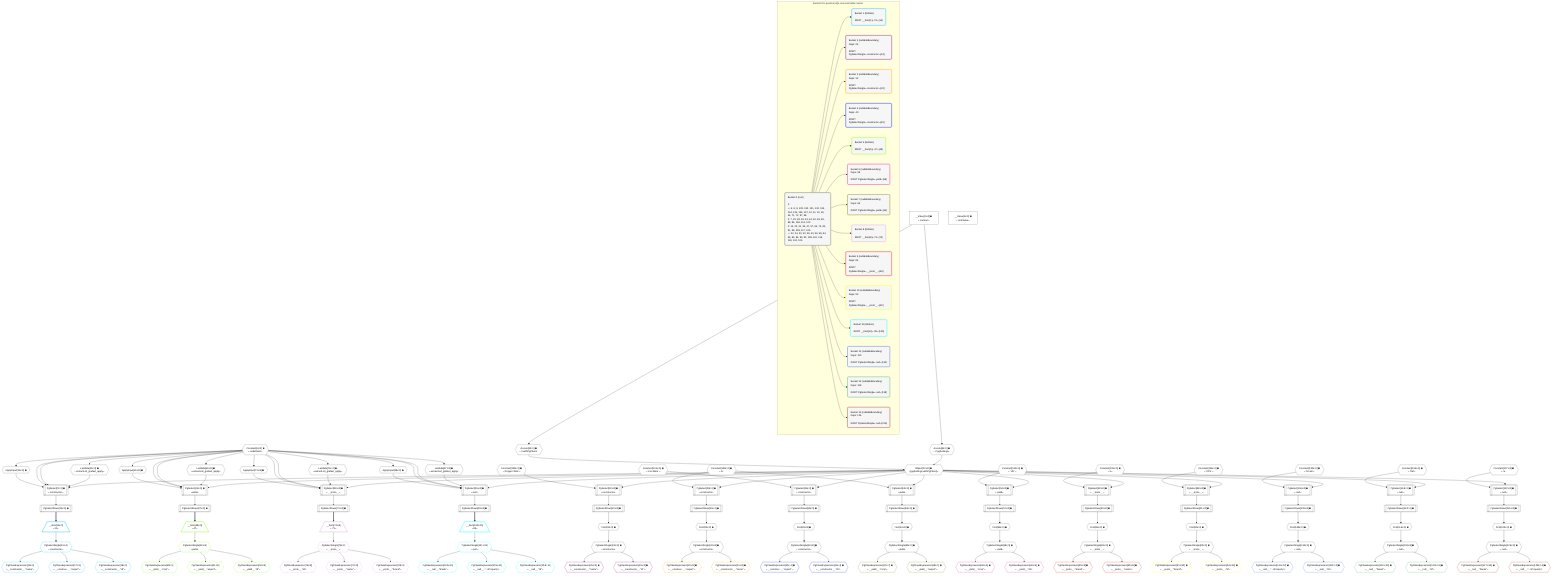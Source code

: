%%{init: {'themeVariables': { 'fontSize': '12px'}}}%%
graph TD
    classDef path fill:#eee,stroke:#000,color:#000
    classDef plan fill:#fff,stroke-width:1px,color:#000
    classDef itemplan fill:#fff,stroke-width:2px,color:#000
    classDef unbatchedplan fill:#dff,stroke-width:1px,color:#000
    classDef sideeffectplan fill:#fcc,stroke-width:2px,color:#000
    classDef bucket fill:#f6f6f6,color:#000,stroke-width:2px,text-align:left


    %% plan dependencies
    PgSelect7[["PgSelect[7∈0] ➊<br />ᐸconstructorᐳ"]]:::plan
    Object10{{"Object[10∈0] ➊<br />ᐸ{pgSettings,withPgClient}ᐳ"}}:::plan
    Lambda11{{"Lambda[11∈0] ➊<br />ᐸextractList_grafast_applyᐳ"}}:::plan
    Constant6{{"Constant[6∈0] ➊<br />ᐸundefinedᐳ"}}:::plan
    ApplyInput12{{"ApplyInput[12∈0] ➊"}}:::plan
    Object10 & Lambda11 & Constant6 & Constant6 & ApplyInput12 --> PgSelect7
    PgSelect43[["PgSelect[43∈0] ➊<br />ᐸyieldᐳ"]]:::plan
    Lambda45{{"Lambda[45∈0] ➊<br />ᐸextractList_grafast_applyᐳ"}}:::plan
    ApplyInput46{{"ApplyInput[46∈0] ➊"}}:::plan
    Object10 & Lambda45 & Constant6 & Constant6 & ApplyInput46 --> PgSelect43
    PgSelect69[["PgSelect[69∈0] ➊<br />ᐸ__proto__ᐳ"]]:::plan
    Lambda71{{"Lambda[71∈0] ➊<br />ᐸextractList_grafast_applyᐳ"}}:::plan
    ApplyInput72{{"ApplyInput[72∈0] ➊"}}:::plan
    Object10 & Lambda71 & Constant6 & Constant6 & ApplyInput72 --> PgSelect69
    PgSelect95[["PgSelect[95∈0] ➊<br />ᐸnullᐳ"]]:::plan
    Lambda97{{"Lambda[97∈0] ➊<br />ᐸextractList_grafast_applyᐳ"}}:::plan
    ApplyInput98{{"ApplyInput[98∈0] ➊"}}:::plan
    Object10 & Lambda97 & Constant6 & Constant6 & ApplyInput98 --> PgSelect95
    Access8{{"Access[8∈0] ➊<br />ᐸ2.pgSettingsᐳ"}}:::plan
    Access9{{"Access[9∈0] ➊<br />ᐸ2.withPgClientᐳ"}}:::plan
    Access8 & Access9 --> Object10
    PgSelect20[["PgSelect[20∈0] ➊<br />ᐸconstructorᐳ"]]:::plan
    Constant129{{"Constant[129∈0] ➊<br />ᐸ'Copper Wire'ᐳ"}}:::plan
    Object10 & Constant129 --> PgSelect20
    PgSelect28[["PgSelect[28∈0] ➊<br />ᐸconstructorᐳ"]]:::plan
    Constant130{{"Constant[130∈0] ➊<br />ᐸ2ᐳ"}}:::plan
    Object10 & Constant130 --> PgSelect28
    PgSelect36[["PgSelect[36∈0] ➊<br />ᐸconstructorᐳ"]]:::plan
    Constant131{{"Constant[131∈0] ➊<br />ᐸ'Iron Mine'ᐳ"}}:::plan
    Object10 & Constant131 --> PgSelect36
    PgSelect54[["PgSelect[54∈0] ➊<br />ᐸyieldᐳ"]]:::plan
    Constant132{{"Constant[132∈0] ➊<br />ᐸ'UK'ᐳ"}}:::plan
    Object10 & Constant132 --> PgSelect54
    PgSelect62[["PgSelect[62∈0] ➊<br />ᐸyieldᐳ"]]:::plan
    Object10 & Constant130 --> PgSelect62
    PgSelect80[["PgSelect[80∈0] ➊<br />ᐸ__proto__ᐳ"]]:::plan
    Constant133{{"Constant[133∈0] ➊<br />ᐸ1ᐳ"}}:::plan
    Object10 & Constant133 --> PgSelect80
    PgSelect88[["PgSelect[88∈0] ➊<br />ᐸ__proto__ᐳ"]]:::plan
    Constant134{{"Constant[134∈0] ➊<br />ᐸ'VCS'ᐳ"}}:::plan
    Object10 & Constant134 --> PgSelect88
    PgSelect106[["PgSelect[106∈0] ➊<br />ᐸnullᐳ"]]:::plan
    Constant135{{"Constant[135∈0] ➊<br />ᐸ'10 am'ᐳ"}}:::plan
    Object10 & Constant135 --> PgSelect106
    PgSelect114[["PgSelect[114∈0] ➊<br />ᐸnullᐳ"]]:::plan
    Constant136{{"Constant[136∈0] ➊<br />ᐸ'flat'ᐳ"}}:::plan
    Object10 & Constant136 --> PgSelect114
    PgSelect122[["PgSelect[122∈0] ➊<br />ᐸnullᐳ"]]:::plan
    Constant137{{"Constant[137∈0] ➊<br />ᐸ3ᐳ"}}:::plan
    Object10 & Constant137 --> PgSelect122
    __Value2["__Value[2∈0] ➊<br />ᐸcontextᐳ"]:::plan
    __Value2 --> Access8
    __Value2 --> Access9
    Constant6 --> Lambda11
    Constant6 --> ApplyInput12
    PgSelectRows13[["PgSelectRows[13∈0] ➊"]]:::plan
    PgSelect7 --> PgSelectRows13
    First22{{"First[22∈0] ➊"}}:::plan
    PgSelectRows23[["PgSelectRows[23∈0] ➊"]]:::plan
    PgSelectRows23 --> First22
    PgSelect20 --> PgSelectRows23
    PgSelectSingle24{{"PgSelectSingle[24∈0] ➊<br />ᐸconstructorᐳ"}}:::plan
    First22 --> PgSelectSingle24
    First30{{"First[30∈0] ➊"}}:::plan
    PgSelectRows31[["PgSelectRows[31∈0] ➊"]]:::plan
    PgSelectRows31 --> First30
    PgSelect28 --> PgSelectRows31
    PgSelectSingle32{{"PgSelectSingle[32∈0] ➊<br />ᐸconstructorᐳ"}}:::plan
    First30 --> PgSelectSingle32
    First38{{"First[38∈0] ➊"}}:::plan
    PgSelectRows39[["PgSelectRows[39∈0] ➊"]]:::plan
    PgSelectRows39 --> First38
    PgSelect36 --> PgSelectRows39
    PgSelectSingle40{{"PgSelectSingle[40∈0] ➊<br />ᐸconstructorᐳ"}}:::plan
    First38 --> PgSelectSingle40
    Constant6 --> Lambda45
    Constant6 --> ApplyInput46
    PgSelectRows47[["PgSelectRows[47∈0] ➊"]]:::plan
    PgSelect43 --> PgSelectRows47
    First56{{"First[56∈0] ➊"}}:::plan
    PgSelectRows57[["PgSelectRows[57∈0] ➊"]]:::plan
    PgSelectRows57 --> First56
    PgSelect54 --> PgSelectRows57
    PgSelectSingle58{{"PgSelectSingle[58∈0] ➊<br />ᐸyieldᐳ"}}:::plan
    First56 --> PgSelectSingle58
    First64{{"First[64∈0] ➊"}}:::plan
    PgSelectRows65[["PgSelectRows[65∈0] ➊"]]:::plan
    PgSelectRows65 --> First64
    PgSelect62 --> PgSelectRows65
    PgSelectSingle66{{"PgSelectSingle[66∈0] ➊<br />ᐸyieldᐳ"}}:::plan
    First64 --> PgSelectSingle66
    Constant6 --> Lambda71
    Constant6 --> ApplyInput72
    PgSelectRows73[["PgSelectRows[73∈0] ➊"]]:::plan
    PgSelect69 --> PgSelectRows73
    First82{{"First[82∈0] ➊"}}:::plan
    PgSelectRows83[["PgSelectRows[83∈0] ➊"]]:::plan
    PgSelectRows83 --> First82
    PgSelect80 --> PgSelectRows83
    PgSelectSingle84{{"PgSelectSingle[84∈0] ➊<br />ᐸ__proto__ᐳ"}}:::plan
    First82 --> PgSelectSingle84
    First90{{"First[90∈0] ➊"}}:::plan
    PgSelectRows91[["PgSelectRows[91∈0] ➊"]]:::plan
    PgSelectRows91 --> First90
    PgSelect88 --> PgSelectRows91
    PgSelectSingle92{{"PgSelectSingle[92∈0] ➊<br />ᐸ__proto__ᐳ"}}:::plan
    First90 --> PgSelectSingle92
    Constant6 --> Lambda97
    Constant6 --> ApplyInput98
    PgSelectRows99[["PgSelectRows[99∈0] ➊"]]:::plan
    PgSelect95 --> PgSelectRows99
    First108{{"First[108∈0] ➊"}}:::plan
    PgSelectRows109[["PgSelectRows[109∈0] ➊"]]:::plan
    PgSelectRows109 --> First108
    PgSelect106 --> PgSelectRows109
    PgSelectSingle110{{"PgSelectSingle[110∈0] ➊<br />ᐸnullᐳ"}}:::plan
    First108 --> PgSelectSingle110
    First116{{"First[116∈0] ➊"}}:::plan
    PgSelectRows117[["PgSelectRows[117∈0] ➊"]]:::plan
    PgSelectRows117 --> First116
    PgSelect114 --> PgSelectRows117
    PgSelectSingle118{{"PgSelectSingle[118∈0] ➊<br />ᐸnullᐳ"}}:::plan
    First116 --> PgSelectSingle118
    First124{{"First[124∈0] ➊"}}:::plan
    PgSelectRows125[["PgSelectRows[125∈0] ➊"]]:::plan
    PgSelectRows125 --> First124
    PgSelect122 --> PgSelectRows125
    PgSelectSingle126{{"PgSelectSingle[126∈0] ➊<br />ᐸnullᐳ"}}:::plan
    First124 --> PgSelectSingle126
    __Value4["__Value[4∈0] ➊<br />ᐸrootValueᐳ"]:::plan
    __Item14[/"__Item[14∈1]<br />ᐸ13ᐳ"\]:::itemplan
    PgSelectRows13 ==> __Item14
    PgSelectSingle15{{"PgSelectSingle[15∈1]<br />ᐸconstructorᐳ"}}:::plan
    __Item14 --> PgSelectSingle15
    PgClassExpression16{{"PgClassExpression[16∈1]<br />ᐸ__constructor__.”name”ᐳ"}}:::plan
    PgSelectSingle15 --> PgClassExpression16
    PgClassExpression17{{"PgClassExpression[17∈1]<br />ᐸ__construc..._.”export”ᐳ"}}:::plan
    PgSelectSingle15 --> PgClassExpression17
    PgClassExpression18{{"PgClassExpression[18∈1]<br />ᐸ__constructor__.”id”ᐳ"}}:::plan
    PgSelectSingle15 --> PgClassExpression18
    PgClassExpression25{{"PgClassExpression[25∈2] ➊<br />ᐸ__constructor__.”name”ᐳ"}}:::plan
    PgSelectSingle24 --> PgClassExpression25
    PgClassExpression26{{"PgClassExpression[26∈2] ➊<br />ᐸ__constructor__.”id”ᐳ"}}:::plan
    PgSelectSingle24 --> PgClassExpression26
    PgClassExpression33{{"PgClassExpression[33∈3] ➊<br />ᐸ__construc..._.”export”ᐳ"}}:::plan
    PgSelectSingle32 --> PgClassExpression33
    PgClassExpression34{{"PgClassExpression[34∈3] ➊<br />ᐸ__constructor__.”name”ᐳ"}}:::plan
    PgSelectSingle32 --> PgClassExpression34
    PgClassExpression41{{"PgClassExpression[41∈4] ➊<br />ᐸ__construc..._.”export”ᐳ"}}:::plan
    PgSelectSingle40 --> PgClassExpression41
    PgClassExpression42{{"PgClassExpression[42∈4] ➊<br />ᐸ__constructor__.”id”ᐳ"}}:::plan
    PgSelectSingle40 --> PgClassExpression42
    __Item48[/"__Item[48∈5]<br />ᐸ47ᐳ"\]:::itemplan
    PgSelectRows47 ==> __Item48
    PgSelectSingle49{{"PgSelectSingle[49∈5]<br />ᐸyieldᐳ"}}:::plan
    __Item48 --> PgSelectSingle49
    PgClassExpression50{{"PgClassExpression[50∈5]<br />ᐸ__yield__.”crop”ᐳ"}}:::plan
    PgSelectSingle49 --> PgClassExpression50
    PgClassExpression51{{"PgClassExpression[51∈5]<br />ᐸ__yield__.”export”ᐳ"}}:::plan
    PgSelectSingle49 --> PgClassExpression51
    PgClassExpression52{{"PgClassExpression[52∈5]<br />ᐸ__yield__.”id”ᐳ"}}:::plan
    PgSelectSingle49 --> PgClassExpression52
    PgClassExpression59{{"PgClassExpression[59∈6] ➊<br />ᐸ__yield__.”crop”ᐳ"}}:::plan
    PgSelectSingle58 --> PgClassExpression59
    PgClassExpression60{{"PgClassExpression[60∈6] ➊<br />ᐸ__yield__.”id”ᐳ"}}:::plan
    PgSelectSingle58 --> PgClassExpression60
    PgClassExpression67{{"PgClassExpression[67∈7] ➊<br />ᐸ__yield__.”crop”ᐳ"}}:::plan
    PgSelectSingle66 --> PgClassExpression67
    PgClassExpression68{{"PgClassExpression[68∈7] ➊<br />ᐸ__yield__.”export”ᐳ"}}:::plan
    PgSelectSingle66 --> PgClassExpression68
    __Item74[/"__Item[74∈8]<br />ᐸ73ᐳ"\]:::itemplan
    PgSelectRows73 ==> __Item74
    PgSelectSingle75{{"PgSelectSingle[75∈8]<br />ᐸ__proto__ᐳ"}}:::plan
    __Item74 --> PgSelectSingle75
    PgClassExpression76{{"PgClassExpression[76∈8]<br />ᐸ__proto__.”id”ᐳ"}}:::plan
    PgSelectSingle75 --> PgClassExpression76
    PgClassExpression77{{"PgClassExpression[77∈8]<br />ᐸ__proto__.”name”ᐳ"}}:::plan
    PgSelectSingle75 --> PgClassExpression77
    PgClassExpression78{{"PgClassExpression[78∈8]<br />ᐸ__proto__.”brand”ᐳ"}}:::plan
    PgSelectSingle75 --> PgClassExpression78
    PgClassExpression85{{"PgClassExpression[85∈9] ➊<br />ᐸ__proto__.”brand”ᐳ"}}:::plan
    PgSelectSingle84 --> PgClassExpression85
    PgClassExpression86{{"PgClassExpression[86∈9] ➊<br />ᐸ__proto__.”name”ᐳ"}}:::plan
    PgSelectSingle84 --> PgClassExpression86
    PgClassExpression93{{"PgClassExpression[93∈10] ➊<br />ᐸ__proto__.”brand”ᐳ"}}:::plan
    PgSelectSingle92 --> PgClassExpression93
    PgClassExpression94{{"PgClassExpression[94∈10] ➊<br />ᐸ__proto__.”id”ᐳ"}}:::plan
    PgSelectSingle92 --> PgClassExpression94
    __Item100[/"__Item[100∈11]<br />ᐸ99ᐳ"\]:::itemplan
    PgSelectRows99 ==> __Item100
    PgSelectSingle101{{"PgSelectSingle[101∈11]<br />ᐸnullᐳ"}}:::plan
    __Item100 --> PgSelectSingle101
    PgClassExpression102{{"PgClassExpression[102∈11]<br />ᐸ__null__.”break”ᐳ"}}:::plan
    PgSelectSingle101 --> PgClassExpression102
    PgClassExpression103{{"PgClassExpression[103∈11]<br />ᐸ__null__.”...nProperty”ᐳ"}}:::plan
    PgSelectSingle101 --> PgClassExpression103
    PgClassExpression104{{"PgClassExpression[104∈11]<br />ᐸ__null__.”id”ᐳ"}}:::plan
    PgSelectSingle101 --> PgClassExpression104
    PgClassExpression111{{"PgClassExpression[111∈12] ➊<br />ᐸ__null__.”...nProperty”ᐳ"}}:::plan
    PgSelectSingle110 --> PgClassExpression111
    PgClassExpression112{{"PgClassExpression[112∈12] ➊<br />ᐸ__null__.”id”ᐳ"}}:::plan
    PgSelectSingle110 --> PgClassExpression112
    PgClassExpression119{{"PgClassExpression[119∈13] ➊<br />ᐸ__null__.”break”ᐳ"}}:::plan
    PgSelectSingle118 --> PgClassExpression119
    PgClassExpression120{{"PgClassExpression[120∈13] ➊<br />ᐸ__null__.”id”ᐳ"}}:::plan
    PgSelectSingle118 --> PgClassExpression120
    PgClassExpression127{{"PgClassExpression[127∈14] ➊<br />ᐸ__null__.”break”ᐳ"}}:::plan
    PgSelectSingle126 --> PgClassExpression127
    PgClassExpression128{{"PgClassExpression[128∈14] ➊<br />ᐸ__null__.”...nProperty”ᐳ"}}:::plan
    PgSelectSingle126 --> PgClassExpression128

    %% define steps

    subgraph "Buckets for queries/v4/js-reserved-table-names"
    Bucket0("Bucket 0 (root)<br /><br />1: <br />ᐳ: 6, 8, 9, 129, 130, 131, 132, 133, 134, 135, 136, 137, 10, 11, 12, 45, 46, 71, 72, 97, 98<br />2: 7, 20, 28, 36, 43, 54, 62, 69, 80, 88, 95, 106, 114, 122<br />3: 13, 23, 31, 39, 47, 57, 65, 73, 83, 91, 99, 109, 117, 125<br />ᐳ: 22, 24, 30, 32, 38, 40, 56, 58, 64, 66, 82, 84, 90, 92, 108, 110, 116, 118, 124, 126"):::bucket
    classDef bucket0 stroke:#696969
    class Bucket0,__Value2,__Value4,Constant6,PgSelect7,Access8,Access9,Object10,Lambda11,ApplyInput12,PgSelectRows13,PgSelect20,First22,PgSelectRows23,PgSelectSingle24,PgSelect28,First30,PgSelectRows31,PgSelectSingle32,PgSelect36,First38,PgSelectRows39,PgSelectSingle40,PgSelect43,Lambda45,ApplyInput46,PgSelectRows47,PgSelect54,First56,PgSelectRows57,PgSelectSingle58,PgSelect62,First64,PgSelectRows65,PgSelectSingle66,PgSelect69,Lambda71,ApplyInput72,PgSelectRows73,PgSelect80,First82,PgSelectRows83,PgSelectSingle84,PgSelect88,First90,PgSelectRows91,PgSelectSingle92,PgSelect95,Lambda97,ApplyInput98,PgSelectRows99,PgSelect106,First108,PgSelectRows109,PgSelectSingle110,PgSelect114,First116,PgSelectRows117,PgSelectSingle118,PgSelect122,First124,PgSelectRows125,PgSelectSingle126,Constant129,Constant130,Constant131,Constant132,Constant133,Constant134,Constant135,Constant136,Constant137 bucket0
    Bucket1("Bucket 1 (listItem)<br /><br />ROOT __Item{1}ᐸ13ᐳ[14]"):::bucket
    classDef bucket1 stroke:#00bfff
    class Bucket1,__Item14,PgSelectSingle15,PgClassExpression16,PgClassExpression17,PgClassExpression18 bucket1
    Bucket2("Bucket 2 (nullableBoundary)<br />Deps: 24<br /><br />ROOT PgSelectSingleᐸconstructorᐳ[24]"):::bucket
    classDef bucket2 stroke:#7f007f
    class Bucket2,PgClassExpression25,PgClassExpression26 bucket2
    Bucket3("Bucket 3 (nullableBoundary)<br />Deps: 32<br /><br />ROOT PgSelectSingleᐸconstructorᐳ[32]"):::bucket
    classDef bucket3 stroke:#ffa500
    class Bucket3,PgClassExpression33,PgClassExpression34 bucket3
    Bucket4("Bucket 4 (nullableBoundary)<br />Deps: 40<br /><br />ROOT PgSelectSingleᐸconstructorᐳ[40]"):::bucket
    classDef bucket4 stroke:#0000ff
    class Bucket4,PgClassExpression41,PgClassExpression42 bucket4
    Bucket5("Bucket 5 (listItem)<br /><br />ROOT __Item{5}ᐸ47ᐳ[48]"):::bucket
    classDef bucket5 stroke:#7fff00
    class Bucket5,__Item48,PgSelectSingle49,PgClassExpression50,PgClassExpression51,PgClassExpression52 bucket5
    Bucket6("Bucket 6 (nullableBoundary)<br />Deps: 58<br /><br />ROOT PgSelectSingleᐸyieldᐳ[58]"):::bucket
    classDef bucket6 stroke:#ff1493
    class Bucket6,PgClassExpression59,PgClassExpression60 bucket6
    Bucket7("Bucket 7 (nullableBoundary)<br />Deps: 66<br /><br />ROOT PgSelectSingleᐸyieldᐳ[66]"):::bucket
    classDef bucket7 stroke:#808000
    class Bucket7,PgClassExpression67,PgClassExpression68 bucket7
    Bucket8("Bucket 8 (listItem)<br /><br />ROOT __Item{8}ᐸ73ᐳ[74]"):::bucket
    classDef bucket8 stroke:#dda0dd
    class Bucket8,__Item74,PgSelectSingle75,PgClassExpression76,PgClassExpression77,PgClassExpression78 bucket8
    Bucket9("Bucket 9 (nullableBoundary)<br />Deps: 84<br /><br />ROOT PgSelectSingleᐸ__proto__ᐳ[84]"):::bucket
    classDef bucket9 stroke:#ff0000
    class Bucket9,PgClassExpression85,PgClassExpression86 bucket9
    Bucket10("Bucket 10 (nullableBoundary)<br />Deps: 92<br /><br />ROOT PgSelectSingleᐸ__proto__ᐳ[92]"):::bucket
    classDef bucket10 stroke:#ffff00
    class Bucket10,PgClassExpression93,PgClassExpression94 bucket10
    Bucket11("Bucket 11 (listItem)<br /><br />ROOT __Item{11}ᐸ99ᐳ[100]"):::bucket
    classDef bucket11 stroke:#00ffff
    class Bucket11,__Item100,PgSelectSingle101,PgClassExpression102,PgClassExpression103,PgClassExpression104 bucket11
    Bucket12("Bucket 12 (nullableBoundary)<br />Deps: 110<br /><br />ROOT PgSelectSingleᐸnullᐳ[110]"):::bucket
    classDef bucket12 stroke:#4169e1
    class Bucket12,PgClassExpression111,PgClassExpression112 bucket12
    Bucket13("Bucket 13 (nullableBoundary)<br />Deps: 118<br /><br />ROOT PgSelectSingleᐸnullᐳ[118]"):::bucket
    classDef bucket13 stroke:#3cb371
    class Bucket13,PgClassExpression119,PgClassExpression120 bucket13
    Bucket14("Bucket 14 (nullableBoundary)<br />Deps: 126<br /><br />ROOT PgSelectSingleᐸnullᐳ[126]"):::bucket
    classDef bucket14 stroke:#a52a2a
    class Bucket14,PgClassExpression127,PgClassExpression128 bucket14
    Bucket0 --> Bucket1 & Bucket2 & Bucket3 & Bucket4 & Bucket5 & Bucket6 & Bucket7 & Bucket8 & Bucket9 & Bucket10 & Bucket11 & Bucket12 & Bucket13 & Bucket14
    end